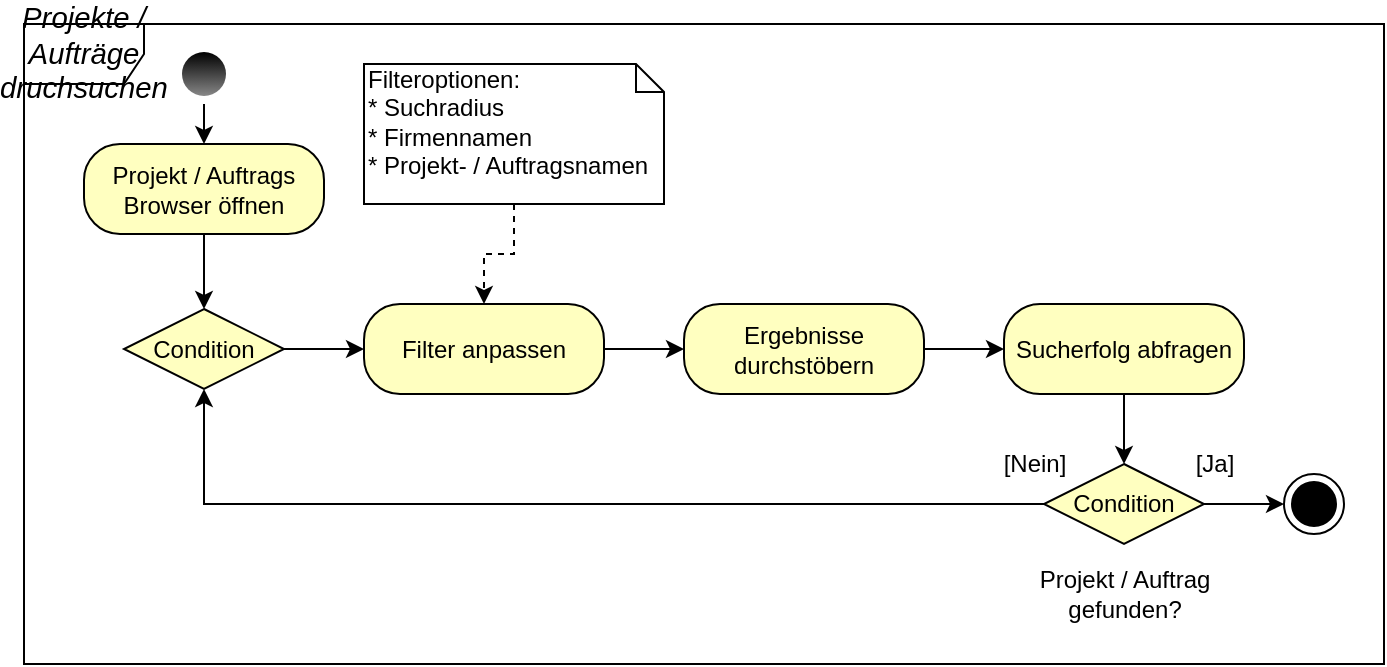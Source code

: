 <mxfile version="13.3.5" type="device"><diagram name="Page-1" id="e7e014a7-5840-1c2e-5031-d8a46d1fe8dd"><mxGraphModel dx="1017" dy="927" grid="1" gridSize="10" guides="1" tooltips="1" connect="1" arrows="1" fold="1" page="1" pageScale="1" pageWidth="1169" pageHeight="826" background="#ffffff" math="0" shadow="0"><root><mxCell id="0"/><mxCell id="1" parent="0"/><mxCell id="OTc7slQkvgCQ9Ft_FuSA-42" value="&lt;i&gt;&lt;span style=&quot;font-size: 11.0pt ; font-family: &amp;#34;calibri&amp;#34; , sans-serif&quot;&gt;Projekte / Aufträge druchsuchen&lt;/span&gt;&lt;/i&gt;" style="shape=umlFrame;whiteSpace=wrap;html=1;" parent="1" vertex="1"><mxGeometry x="90" y="60" width="680" height="320" as="geometry"/></mxCell><mxCell id="OTc7slQkvgCQ9Ft_FuSA-41" value="" style="ellipse;html=1;shape=endState;fillColor=#000000;" parent="1" vertex="1"><mxGeometry x="720" y="285" width="30" height="30" as="geometry"/></mxCell><mxCell id="Z19tyKUrV3MHubc71sTz-58" style="edgeStyle=orthogonalEdgeStyle;rounded=0;orthogonalLoop=1;jettySize=auto;html=1;exitX=0.5;exitY=1;exitDx=0;exitDy=0;entryX=0.5;entryY=0;entryDx=0;entryDy=0;startArrow=none;startFill=0;endArrow=classic;endFill=1;strokeColor=#000000;" edge="1" parent="1" source="OTc7slQkvgCQ9Ft_FuSA-43" target="Z19tyKUrV3MHubc71sTz-16"><mxGeometry relative="1" as="geometry"/></mxCell><mxCell id="OTc7slQkvgCQ9Ft_FuSA-43" value="" style="ellipse;html=1;shape=endState;fillColor=#000000;fontStyle=1;strokeColor=none;gradientColor=#878787;" parent="1" vertex="1"><mxGeometry x="165" y="70" width="30" height="30" as="geometry"/></mxCell><mxCell id="Z19tyKUrV3MHubc71sTz-77" style="edgeStyle=orthogonalEdgeStyle;rounded=0;orthogonalLoop=1;jettySize=auto;html=1;exitX=1;exitY=0.5;exitDx=0;exitDy=0;entryX=0;entryY=0.5;entryDx=0;entryDy=0;startArrow=none;startFill=0;endArrow=classic;endFill=1;strokeColor=#000000;" edge="1" parent="1" source="OTc7slQkvgCQ9Ft_FuSA-61" target="Z19tyKUrV3MHubc71sTz-76"><mxGeometry relative="1" as="geometry"/></mxCell><mxCell id="OTc7slQkvgCQ9Ft_FuSA-61" value="Condition" style="rhombus;whiteSpace=wrap;html=1;fillColor=#ffffc0;" parent="1" vertex="1"><mxGeometry x="140" y="202.5" width="80" height="40" as="geometry"/></mxCell><mxCell id="Z19tyKUrV3MHubc71sTz-57" style="edgeStyle=orthogonalEdgeStyle;rounded=0;orthogonalLoop=1;jettySize=auto;html=1;entryX=0.5;entryY=0;entryDx=0;entryDy=0;startArrow=none;startFill=0;endArrow=classic;endFill=1;strokeColor=#000000;" edge="1" parent="1" source="Z19tyKUrV3MHubc71sTz-16" target="OTc7slQkvgCQ9Ft_FuSA-61"><mxGeometry relative="1" as="geometry"/></mxCell><mxCell id="Z19tyKUrV3MHubc71sTz-16" value="Projekt / Auftrags&lt;br&gt;Browser öffnen" style="rounded=1;whiteSpace=wrap;html=1;arcSize=40;fontColor=#000000;fillColor=#ffffc0;" vertex="1" parent="1"><mxGeometry x="120" y="120" width="120" height="45" as="geometry"/></mxCell><mxCell id="Z19tyKUrV3MHubc71sTz-71" value="[Nein]" style="text;html=1;align=center;verticalAlign=middle;resizable=0;points=[];autosize=1;" vertex="1" parent="1"><mxGeometry x="570" y="270" width="50" height="20" as="geometry"/></mxCell><mxCell id="Z19tyKUrV3MHubc71sTz-72" value="[Ja]" style="text;html=1;align=center;verticalAlign=middle;resizable=0;points=[];autosize=1;" vertex="1" parent="1"><mxGeometry x="670" y="270" width="30" height="20" as="geometry"/></mxCell><mxCell id="Z19tyKUrV3MHubc71sTz-80" style="edgeStyle=orthogonalEdgeStyle;rounded=0;orthogonalLoop=1;jettySize=auto;html=1;exitX=1;exitY=0.5;exitDx=0;exitDy=0;entryX=0;entryY=0.5;entryDx=0;entryDy=0;startArrow=none;startFill=0;endArrow=classic;endFill=1;strokeColor=#000000;" edge="1" parent="1" source="Z19tyKUrV3MHubc71sTz-76" target="Z19tyKUrV3MHubc71sTz-79"><mxGeometry relative="1" as="geometry"/></mxCell><mxCell id="Z19tyKUrV3MHubc71sTz-76" value="Filter anpassen" style="rounded=1;whiteSpace=wrap;html=1;arcSize=40;fontColor=#000000;fillColor=#ffffc0;" vertex="1" parent="1"><mxGeometry x="260" y="200" width="120" height="45" as="geometry"/></mxCell><mxCell id="Z19tyKUrV3MHubc71sTz-93" style="edgeStyle=orthogonalEdgeStyle;rounded=0;orthogonalLoop=1;jettySize=auto;html=1;entryX=0.5;entryY=0;entryDx=0;entryDy=0;startArrow=none;startFill=0;endArrow=classic;endFill=1;strokeColor=#000000;dashed=1;" edge="1" parent="1" source="Z19tyKUrV3MHubc71sTz-78" target="Z19tyKUrV3MHubc71sTz-76"><mxGeometry relative="1" as="geometry"/></mxCell><mxCell id="Z19tyKUrV3MHubc71sTz-78" value="Filteroptionen:&lt;br&gt;* Suchradius&lt;br&gt;* Firmennamen&lt;br&gt;* Projekt- / Auftragsnamen" style="shape=note;whiteSpace=wrap;html=1;size=14;verticalAlign=top;align=left;spacingTop=-6;strokeColor=#000000;" vertex="1" parent="1"><mxGeometry x="260" y="80" width="150" height="70" as="geometry"/></mxCell><mxCell id="Z19tyKUrV3MHubc71sTz-86" style="edgeStyle=orthogonalEdgeStyle;rounded=0;orthogonalLoop=1;jettySize=auto;html=1;exitX=1;exitY=0.5;exitDx=0;exitDy=0;entryX=0;entryY=0.5;entryDx=0;entryDy=0;startArrow=none;startFill=0;endArrow=classic;endFill=1;strokeColor=#000000;" edge="1" parent="1" source="Z19tyKUrV3MHubc71sTz-79" target="Z19tyKUrV3MHubc71sTz-84"><mxGeometry relative="1" as="geometry"/></mxCell><mxCell id="Z19tyKUrV3MHubc71sTz-79" value="Ergebnisse durchstöbern" style="rounded=1;whiteSpace=wrap;html=1;arcSize=40;fontColor=#000000;fillColor=#ffffc0;" vertex="1" parent="1"><mxGeometry x="420" y="200" width="120" height="45" as="geometry"/></mxCell><mxCell id="Z19tyKUrV3MHubc71sTz-83" style="edgeStyle=orthogonalEdgeStyle;rounded=0;orthogonalLoop=1;jettySize=auto;html=1;entryX=0.5;entryY=1;entryDx=0;entryDy=0;startArrow=none;startFill=0;endArrow=classic;endFill=1;strokeColor=#000000;" edge="1" parent="1" source="Z19tyKUrV3MHubc71sTz-81" target="OTc7slQkvgCQ9Ft_FuSA-61"><mxGeometry relative="1" as="geometry"/></mxCell><mxCell id="Z19tyKUrV3MHubc71sTz-90" style="edgeStyle=orthogonalEdgeStyle;rounded=0;orthogonalLoop=1;jettySize=auto;html=1;exitX=1;exitY=0.5;exitDx=0;exitDy=0;startArrow=none;startFill=0;endArrow=classic;endFill=1;strokeColor=#000000;" edge="1" parent="1" source="Z19tyKUrV3MHubc71sTz-81" target="OTc7slQkvgCQ9Ft_FuSA-41"><mxGeometry relative="1" as="geometry"/></mxCell><mxCell id="Z19tyKUrV3MHubc71sTz-81" value="Condition" style="rhombus;whiteSpace=wrap;html=1;fillColor=#ffffc0;" vertex="1" parent="1"><mxGeometry x="600" y="280" width="80" height="40" as="geometry"/></mxCell><mxCell id="Z19tyKUrV3MHubc71sTz-88" style="edgeStyle=orthogonalEdgeStyle;rounded=0;orthogonalLoop=1;jettySize=auto;html=1;exitX=0.5;exitY=1;exitDx=0;exitDy=0;entryX=0.5;entryY=0;entryDx=0;entryDy=0;startArrow=none;startFill=0;endArrow=classic;endFill=1;strokeColor=#000000;" edge="1" parent="1" source="Z19tyKUrV3MHubc71sTz-84" target="Z19tyKUrV3MHubc71sTz-81"><mxGeometry relative="1" as="geometry"/></mxCell><mxCell id="Z19tyKUrV3MHubc71sTz-84" value="Sucherfolg abfragen" style="rounded=1;whiteSpace=wrap;html=1;arcSize=40;fontColor=#000000;fillColor=#ffffc0;" vertex="1" parent="1"><mxGeometry x="580" y="200" width="120" height="45" as="geometry"/></mxCell><mxCell id="Z19tyKUrV3MHubc71sTz-89" value="Projekt / Auftrag&lt;br&gt;gefunden?" style="text;html=1;align=center;verticalAlign=middle;resizable=0;points=[];autosize=1;" vertex="1" parent="1"><mxGeometry x="590" y="330" width="100" height="30" as="geometry"/></mxCell></root></mxGraphModel></diagram></mxfile>